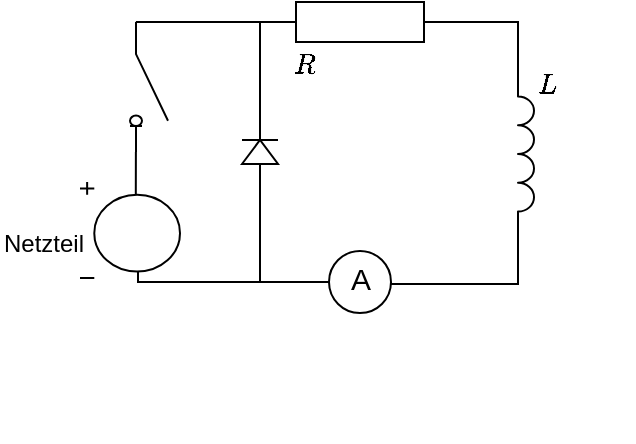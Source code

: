 <mxfile pages="1" version="11.2.9" type="device"><diagram id="qKCO0fgcPssOPzMzuk0D" name="Page-1"><mxGraphModel dx="394" dy="246" grid="1" gridSize="10" guides="1" tooltips="1" connect="1" arrows="1" fold="1" page="1" pageScale="1" pageWidth="1169" pageHeight="827" math="1" shadow="0"><root><mxCell id="0"/><mxCell id="1" parent="0"/><mxCell id="GeWX415hnU09Da2djRLm-10" style="edgeStyle=orthogonalEdgeStyle;rounded=0;orthogonalLoop=1;jettySize=auto;html=1;exitX=0;exitY=0.5;exitDx=0;exitDy=0;exitPerimeter=0;entryX=0;entryY=0.845;entryDx=0;entryDy=0;entryPerimeter=0;endArrow=none;endFill=0;" parent="1" source="OFj1nT1PSTOOV5F2KCW6-1" target="GeWX415hnU09Da2djRLm-6" edge="1"><mxGeometry relative="1" as="geometry"><Array as="points"><mxPoint x="300" y="120"/><mxPoint x="300" y="120"/></Array></mxGeometry></mxCell><mxCell id="GeWX415hnU09Da2djRLm-17" style="edgeStyle=orthogonalEdgeStyle;rounded=0;orthogonalLoop=1;jettySize=auto;html=1;exitX=1;exitY=0.5;exitDx=0;exitDy=0;exitPerimeter=0;entryX=0;entryY=1;entryDx=0;entryDy=0;entryPerimeter=0;endArrow=none;endFill=0;fontSize=15;" parent="1" source="OFj1nT1PSTOOV5F2KCW6-1" target="OFj1nT1PSTOOV5F2KCW6-30" edge="1"><mxGeometry relative="1" as="geometry"/></mxCell><mxCell id="OFj1nT1PSTOOV5F2KCW6-1" value="" style="pointerEvents=1;verticalLabelPosition=bottom;shadow=0;dashed=0;align=center;fillColor=#ffffff;html=1;verticalAlign=top;strokeWidth=1;shape=mxgraph.electrical.resistors.resistor_1;" parent="1" vertex="1"><mxGeometry x="330" y="110" width="100" height="20" as="geometry"/></mxCell><mxCell id="GeWX415hnU09Da2djRLm-8" style="edgeStyle=orthogonalEdgeStyle;rounded=0;orthogonalLoop=1;jettySize=auto;html=1;exitX=0.58;exitY=0.135;exitDx=0;exitDy=0;exitPerimeter=0;entryX=1;entryY=0.845;entryDx=0;entryDy=0;entryPerimeter=0;endArrow=none;endFill=0;" parent="1" source="OFj1nT1PSTOOV5F2KCW6-10" target="GeWX415hnU09Da2djRLm-6" edge="1"><mxGeometry relative="1" as="geometry"/></mxCell><mxCell id="OFj1nT1PSTOOV5F2KCW6-10" value="" style="pointerEvents=1;verticalLabelPosition=bottom;shadow=0;dashed=0;align=center;fillColor=#ffffff;html=1;verticalAlign=top;strokeWidth=1;shape=mxgraph.electrical.signal_sources.dc_source_1;" parent="1" vertex="1"><mxGeometry x="240" y="200" width="50" height="48" as="geometry"/></mxCell><mxCell id="OFj1nT1PSTOOV5F2KCW6-13" value="&lt;div&gt;$$R$$&lt;/div&gt;" style="text;html=1;resizable=0;points=[];autosize=1;align=left;verticalAlign=top;spacingTop=-4;" parent="1" vertex="1"><mxGeometry x="345" y="120" width="50" height="20" as="geometry"/></mxCell><mxCell id="OFj1nT1PSTOOV5F2KCW6-30" value="" style="pointerEvents=1;verticalLabelPosition=bottom;shadow=0;dashed=0;align=center;fillColor=#ffffff;html=1;verticalAlign=top;strokeWidth=1;shape=mxgraph.electrical.inductors.inductor_3;direction=south;" parent="1" vertex="1"><mxGeometry x="459" y="141" width="8" height="90" as="geometry"/></mxCell><mxCell id="OFj1nT1PSTOOV5F2KCW6-35" value="Netzteil" style="text;html=1;resizable=0;points=[];autosize=1;align=left;verticalAlign=top;spacingTop=-4;" parent="1" vertex="1"><mxGeometry x="200" y="221" width="60" height="20" as="geometry"/></mxCell><mxCell id="OFj1nT1PSTOOV5F2KCW6-36" value="&lt;div&gt;$$L$$&lt;/div&gt;" style="text;html=1;resizable=0;points=[];autosize=1;align=left;verticalAlign=top;spacingTop=-4;" parent="1" vertex="1"><mxGeometry x="467" y="130" width="50" height="20" as="geometry"/></mxCell><mxCell id="GeWX415hnU09Da2djRLm-6" value="" style="pointerEvents=1;verticalLabelPosition=bottom;shadow=0;dashed=0;align=center;fillColor=#ffffff;html=1;verticalAlign=top;strokeWidth=1;shape=mxgraph.electrical.electro-mechanical.switch_disconnector;direction=south;" parent="1" vertex="1"><mxGeometry x="265" y="120" width="19" height="65" as="geometry"/></mxCell><mxCell id="GeWX415hnU09Da2djRLm-14" style="edgeStyle=orthogonalEdgeStyle;rounded=0;orthogonalLoop=1;jettySize=auto;html=1;exitX=0;exitY=0.5;exitDx=0;exitDy=0;entryX=0.58;entryY=0.935;entryDx=0;entryDy=0;entryPerimeter=0;endArrow=none;endFill=0;" parent="1" source="GeWX415hnU09Da2djRLm-11" target="OFj1nT1PSTOOV5F2KCW6-10" edge="1"><mxGeometry relative="1" as="geometry"><Array as="points"><mxPoint x="269" y="250"/></Array></mxGeometry></mxCell><mxCell id="GeWX415hnU09Da2djRLm-18" style="edgeStyle=orthogonalEdgeStyle;rounded=0;orthogonalLoop=1;jettySize=auto;html=1;exitX=1;exitY=0.5;exitDx=0;exitDy=0;entryX=1;entryY=1;entryDx=0;entryDy=0;entryPerimeter=0;endArrow=none;endFill=0;fontSize=15;" parent="1" source="GeWX415hnU09Da2djRLm-11" target="OFj1nT1PSTOOV5F2KCW6-30" edge="1"><mxGeometry relative="1" as="geometry"><Array as="points"><mxPoint x="396" y="251"/><mxPoint x="459" y="251"/></Array></mxGeometry></mxCell><mxCell id="GeWX415hnU09Da2djRLm-11" value="&lt;div align=&quot;center&quot;&gt;&lt;p&gt;&lt;br&gt;&lt;/p&gt;&lt;/div&gt;" style="verticalLabelPosition=middle;shadow=0;dashed=0;align=center;fillColor=#ffffff;html=1;verticalAlign=middle;strokeWidth=1;shape=ellipse;aspect=fixed;fontSize=50;" parent="1" vertex="1"><mxGeometry x="364.5" y="234.5" width="31" height="31" as="geometry"/></mxCell><mxCell id="GeWX415hnU09Da2djRLm-15" value="&lt;div style=&quot;font-size: 15px;&quot;&gt;A&lt;/div&gt;" style="text;html=1;resizable=0;points=[];autosize=1;align=center;verticalAlign=middle;spacingTop=-4;fontSize=15;" parent="1" vertex="1"><mxGeometry x="370" y="240" width="20" height="20" as="geometry"/></mxCell><mxCell id="hRsjrtcN0yMF0ol1peTq-2" style="edgeStyle=orthogonalEdgeStyle;rounded=0;orthogonalLoop=1;jettySize=auto;html=1;exitX=1;exitY=0.5;exitDx=0;exitDy=0;exitPerimeter=0;endArrow=none;endFill=0;" edge="1" parent="1" source="hRsjrtcN0yMF0ol1peTq-1"><mxGeometry relative="1" as="geometry"><mxPoint x="320" y="120" as="targetPoint"/><Array as="points"><mxPoint x="330" y="120"/></Array></mxGeometry></mxCell><mxCell id="hRsjrtcN0yMF0ol1peTq-6" style="edgeStyle=orthogonalEdgeStyle;rounded=0;orthogonalLoop=1;jettySize=auto;html=1;exitX=0;exitY=0.5;exitDx=0;exitDy=0;exitPerimeter=0;entryX=0;entryY=0.5;entryDx=0;entryDy=0;endArrow=none;endFill=0;" edge="1" parent="1" source="hRsjrtcN0yMF0ol1peTq-1" target="GeWX415hnU09Da2djRLm-11"><mxGeometry relative="1" as="geometry"><Array as="points"><mxPoint x="330" y="250"/></Array></mxGeometry></mxCell><mxCell id="hRsjrtcN0yMF0ol1peTq-1" value="" style="pointerEvents=1;fillColor=#000000;verticalLabelPosition=bottom;shadow=0;dashed=0;align=center;fillColor=#ffffff;html=1;verticalAlign=top;strokeWidth=1;shape=mxgraph.electrical.diodes.diode;direction=north;" vertex="1" parent="1"><mxGeometry x="321" y="170" width="18" height="30" as="geometry"/></mxCell></root></mxGraphModel></diagram></mxfile>